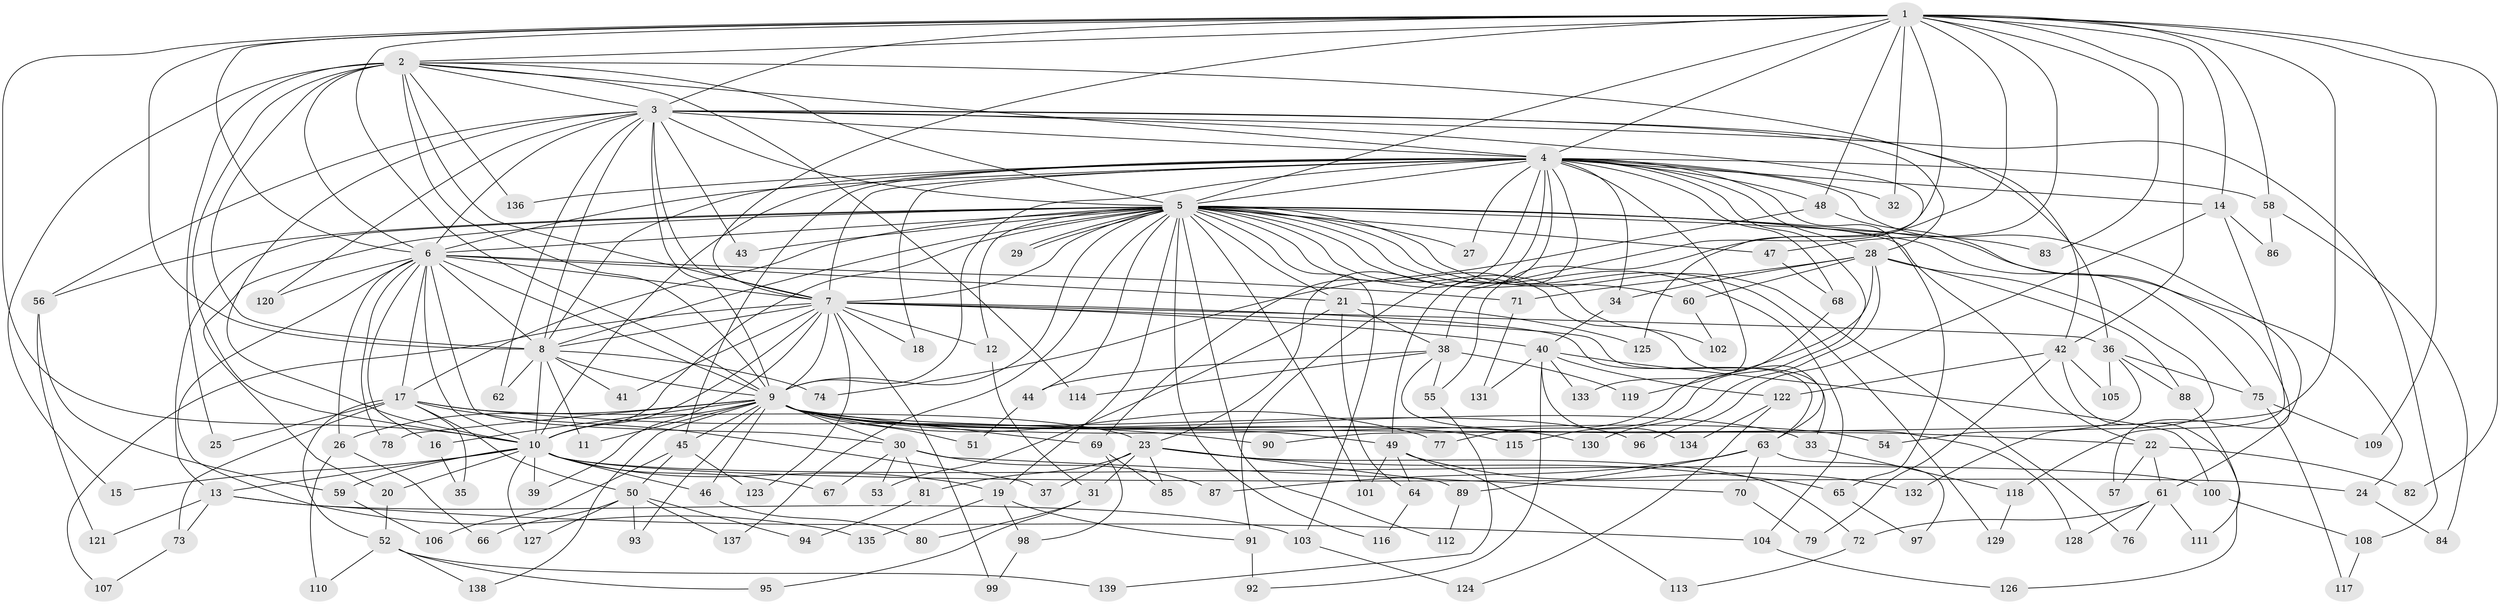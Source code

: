 // Generated by graph-tools (version 1.1) at 2025/44/03/09/25 04:44:28]
// undirected, 139 vertices, 303 edges
graph export_dot {
graph [start="1"]
  node [color=gray90,style=filled];
  1;
  2;
  3;
  4;
  5;
  6;
  7;
  8;
  9;
  10;
  11;
  12;
  13;
  14;
  15;
  16;
  17;
  18;
  19;
  20;
  21;
  22;
  23;
  24;
  25;
  26;
  27;
  28;
  29;
  30;
  31;
  32;
  33;
  34;
  35;
  36;
  37;
  38;
  39;
  40;
  41;
  42;
  43;
  44;
  45;
  46;
  47;
  48;
  49;
  50;
  51;
  52;
  53;
  54;
  55;
  56;
  57;
  58;
  59;
  60;
  61;
  62;
  63;
  64;
  65;
  66;
  67;
  68;
  69;
  70;
  71;
  72;
  73;
  74;
  75;
  76;
  77;
  78;
  79;
  80;
  81;
  82;
  83;
  84;
  85;
  86;
  87;
  88;
  89;
  90;
  91;
  92;
  93;
  94;
  95;
  96;
  97;
  98;
  99;
  100;
  101;
  102;
  103;
  104;
  105;
  106;
  107;
  108;
  109;
  110;
  111;
  112;
  113;
  114;
  115;
  116;
  117;
  118;
  119;
  120;
  121;
  122;
  123;
  124;
  125;
  126;
  127;
  128;
  129;
  130;
  131;
  132;
  133;
  134;
  135;
  136;
  137;
  138;
  139;
  1 -- 2;
  1 -- 3;
  1 -- 4;
  1 -- 5;
  1 -- 6;
  1 -- 7;
  1 -- 8;
  1 -- 9;
  1 -- 10;
  1 -- 14;
  1 -- 32;
  1 -- 38;
  1 -- 42;
  1 -- 47;
  1 -- 48;
  1 -- 55;
  1 -- 58;
  1 -- 82;
  1 -- 83;
  1 -- 90;
  1 -- 109;
  2 -- 3;
  2 -- 4;
  2 -- 5;
  2 -- 6;
  2 -- 7;
  2 -- 8;
  2 -- 9;
  2 -- 10;
  2 -- 15;
  2 -- 25;
  2 -- 42;
  2 -- 114;
  2 -- 136;
  3 -- 4;
  3 -- 5;
  3 -- 6;
  3 -- 7;
  3 -- 8;
  3 -- 9;
  3 -- 10;
  3 -- 28;
  3 -- 36;
  3 -- 43;
  3 -- 56;
  3 -- 62;
  3 -- 108;
  3 -- 120;
  3 -- 125;
  4 -- 5;
  4 -- 6;
  4 -- 7;
  4 -- 8;
  4 -- 9;
  4 -- 10;
  4 -- 14;
  4 -- 18;
  4 -- 23;
  4 -- 27;
  4 -- 28;
  4 -- 32;
  4 -- 34;
  4 -- 45;
  4 -- 48;
  4 -- 49;
  4 -- 58;
  4 -- 61;
  4 -- 65;
  4 -- 68;
  4 -- 69;
  4 -- 91;
  4 -- 115;
  4 -- 133;
  4 -- 136;
  5 -- 6;
  5 -- 7;
  5 -- 8;
  5 -- 9;
  5 -- 10;
  5 -- 12;
  5 -- 13;
  5 -- 17;
  5 -- 19;
  5 -- 20;
  5 -- 21;
  5 -- 22;
  5 -- 24;
  5 -- 27;
  5 -- 29;
  5 -- 29;
  5 -- 43;
  5 -- 44;
  5 -- 47;
  5 -- 56;
  5 -- 60;
  5 -- 63;
  5 -- 75;
  5 -- 76;
  5 -- 83;
  5 -- 101;
  5 -- 102;
  5 -- 103;
  5 -- 104;
  5 -- 112;
  5 -- 116;
  5 -- 129;
  5 -- 137;
  6 -- 7;
  6 -- 8;
  6 -- 9;
  6 -- 10;
  6 -- 16;
  6 -- 17;
  6 -- 21;
  6 -- 26;
  6 -- 30;
  6 -- 71;
  6 -- 78;
  6 -- 120;
  6 -- 135;
  7 -- 8;
  7 -- 9;
  7 -- 10;
  7 -- 12;
  7 -- 18;
  7 -- 33;
  7 -- 36;
  7 -- 39;
  7 -- 40;
  7 -- 41;
  7 -- 63;
  7 -- 99;
  7 -- 107;
  7 -- 123;
  8 -- 9;
  8 -- 10;
  8 -- 11;
  8 -- 41;
  8 -- 62;
  8 -- 74;
  9 -- 10;
  9 -- 11;
  9 -- 16;
  9 -- 22;
  9 -- 26;
  9 -- 30;
  9 -- 33;
  9 -- 45;
  9 -- 46;
  9 -- 49;
  9 -- 51;
  9 -- 54;
  9 -- 69;
  9 -- 77;
  9 -- 78;
  9 -- 93;
  9 -- 96;
  9 -- 115;
  9 -- 130;
  9 -- 138;
  10 -- 13;
  10 -- 15;
  10 -- 19;
  10 -- 20;
  10 -- 24;
  10 -- 39;
  10 -- 46;
  10 -- 59;
  10 -- 67;
  10 -- 100;
  10 -- 127;
  12 -- 31;
  13 -- 73;
  13 -- 103;
  13 -- 104;
  13 -- 121;
  14 -- 86;
  14 -- 96;
  14 -- 118;
  16 -- 35;
  17 -- 23;
  17 -- 25;
  17 -- 35;
  17 -- 37;
  17 -- 50;
  17 -- 52;
  17 -- 73;
  17 -- 90;
  19 -- 91;
  19 -- 98;
  19 -- 135;
  20 -- 52;
  21 -- 38;
  21 -- 53;
  21 -- 64;
  21 -- 125;
  22 -- 57;
  22 -- 61;
  22 -- 82;
  23 -- 31;
  23 -- 37;
  23 -- 65;
  23 -- 72;
  23 -- 81;
  23 -- 85;
  23 -- 89;
  24 -- 84;
  26 -- 66;
  26 -- 110;
  28 -- 34;
  28 -- 60;
  28 -- 71;
  28 -- 88;
  28 -- 119;
  28 -- 130;
  28 -- 132;
  30 -- 53;
  30 -- 67;
  30 -- 70;
  30 -- 81;
  30 -- 87;
  31 -- 80;
  31 -- 95;
  33 -- 118;
  34 -- 40;
  36 -- 54;
  36 -- 75;
  36 -- 88;
  36 -- 105;
  38 -- 44;
  38 -- 55;
  38 -- 114;
  38 -- 119;
  38 -- 128;
  40 -- 92;
  40 -- 100;
  40 -- 122;
  40 -- 131;
  40 -- 133;
  40 -- 134;
  42 -- 79;
  42 -- 105;
  42 -- 122;
  42 -- 126;
  44 -- 51;
  45 -- 50;
  45 -- 106;
  45 -- 123;
  46 -- 80;
  47 -- 68;
  48 -- 57;
  48 -- 74;
  49 -- 64;
  49 -- 101;
  49 -- 113;
  49 -- 132;
  50 -- 66;
  50 -- 93;
  50 -- 94;
  50 -- 127;
  50 -- 137;
  52 -- 95;
  52 -- 110;
  52 -- 138;
  52 -- 139;
  55 -- 139;
  56 -- 59;
  56 -- 121;
  58 -- 84;
  58 -- 86;
  59 -- 106;
  60 -- 102;
  61 -- 72;
  61 -- 76;
  61 -- 111;
  61 -- 128;
  63 -- 70;
  63 -- 87;
  63 -- 89;
  63 -- 97;
  64 -- 116;
  65 -- 97;
  68 -- 77;
  69 -- 85;
  69 -- 98;
  70 -- 79;
  71 -- 131;
  72 -- 113;
  73 -- 107;
  75 -- 109;
  75 -- 117;
  81 -- 94;
  88 -- 111;
  89 -- 112;
  91 -- 92;
  98 -- 99;
  100 -- 108;
  103 -- 124;
  104 -- 126;
  108 -- 117;
  118 -- 129;
  122 -- 124;
  122 -- 134;
}
